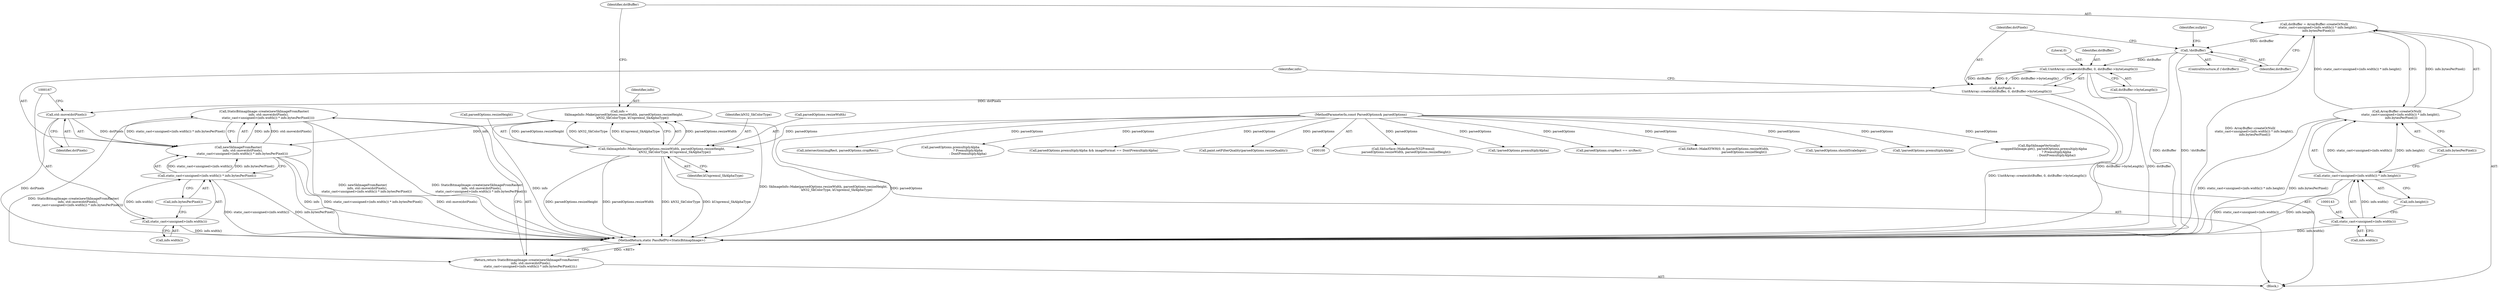 digraph "0_Chrome_d59a4441697f6253e7dc3f7ae5caad6e5fd2c778_1@API" {
"1000160" [label="(Call,StaticBitmapImage::create(newSkImageFromRaster(\n         info, std::move(dstPixels),\n        static_cast<unsigned>(info.width()) * info.bytesPerPixel())))"];
"1000161" [label="(Call,newSkImageFromRaster(\n         info, std::move(dstPixels),\n        static_cast<unsigned>(info.width()) * info.bytesPerPixel()))"];
"1000126" [label="(Call,info =\n         SkImageInfo::Make(parsedOptions.resizeWidth, parsedOptions.resizeHeight,\n                           kN32_SkColorType, kUnpremul_SkAlphaType))"];
"1000128" [label="(Call,SkImageInfo::Make(parsedOptions.resizeWidth, parsedOptions.resizeHeight,\n                           kN32_SkColorType, kUnpremul_SkAlphaType))"];
"1000102" [label="(MethodParameterIn,const ParsedOptions& parsedOptions)"];
"1000163" [label="(Call,std::move(dstPixels))"];
"1000153" [label="(Call,dstPixels =\n         Uint8Array::create(dstBuffer, 0, dstBuffer->byteLength()))"];
"1000155" [label="(Call,Uint8Array::create(dstBuffer, 0, dstBuffer->byteLength()))"];
"1000148" [label="(Call,!dstBuffer)"];
"1000138" [label="(Call,dstBuffer = ArrayBuffer::createOrNull(\n        static_cast<unsigned>(info.width()) * info.height(),\n         info.bytesPerPixel()))"];
"1000140" [label="(Call,ArrayBuffer::createOrNull(\n        static_cast<unsigned>(info.width()) * info.height(),\n         info.bytesPerPixel()))"];
"1000141" [label="(Call,static_cast<unsigned>(info.width()) * info.height())"];
"1000142" [label="(Call,static_cast<unsigned>(info.width()))"];
"1000165" [label="(Call,static_cast<unsigned>(info.width()) * info.bytesPerPixel())"];
"1000166" [label="(Call,static_cast<unsigned>(info.width()))"];
"1000159" [label="(Return,return StaticBitmapImage::create(newSkImageFromRaster(\n         info, std::move(dstPixels),\n        static_cast<unsigned>(info.width()) * info.bytesPerPixel()));)"];
"1000388" [label="(MethodReturn,static PassRefPtr<StaticBitmapImage>)"];
"1000157" [label="(Literal,0)"];
"1000169" [label="(Call,info.bytesPerPixel())"];
"1000160" [label="(Call,StaticBitmapImage::create(newSkImageFromRaster(\n         info, std::move(dstPixels),\n        static_cast<unsigned>(info.width()) * info.bytesPerPixel())))"];
"1000263" [label="(Call,SkSurface::MakeRasterN32Premul(\n      parsedOptions.resizeWidth, parsedOptions.resizeHeight))"];
"1000148" [label="(Call,!dstBuffer)"];
"1000136" [label="(Identifier,kUnpremul_SkAlphaType)"];
"1000166" [label="(Call,static_cast<unsigned>(info.width()))"];
"1000179" [label="(Call,!parsedOptions.premultiplyAlpha)"];
"1000151" [label="(Identifier,nullptr)"];
"1000146" [label="(Call,info.bytesPerPixel())"];
"1000214" [label="(Call,parsedOptions.cropRect == srcRect)"];
"1000338" [label="(Call,SkRect::MakeXYWH(0, 0, parsedOptions.resizeWidth,\n                                          parsedOptions.resizeHeight))"];
"1000219" [label="(Call,!parsedOptions.shouldScaleInput)"];
"1000145" [label="(Call,info.height())"];
"1000165" [label="(Call,static_cast<unsigned>(info.width()) * info.bytesPerPixel())"];
"1000161" [label="(Call,newSkImageFromRaster(\n         info, std::move(dstPixels),\n        static_cast<unsigned>(info.width()) * info.bytesPerPixel()))"];
"1000132" [label="(Call,parsedOptions.resizeHeight)"];
"1000120" [label="(Call,!parsedOptions.premultiplyAlpha)"];
"1000127" [label="(Identifier,info)"];
"1000144" [label="(Call,info.width())"];
"1000142" [label="(Call,static_cast<unsigned>(info.width()))"];
"1000235" [label="(Call,flipSkImageVertically(\n          croppedSkImage.get(), parsedOptions.premultiplyAlpha\n                                    ? PremultiplyAlpha\n                                    : DontPremultiplyAlpha))"];
"1000124" [label="(Block,)"];
"1000164" [label="(Identifier,dstPixels)"];
"1000163" [label="(Call,std::move(dstPixels))"];
"1000112" [label="(Call,intersection(imgRect, parsedOptions.cropRect))"];
"1000159" [label="(Return,return StaticBitmapImage::create(newSkImageFromRaster(\n         info, std::move(dstPixels),\n        static_cast<unsigned>(info.width()) * info.bytesPerPixel()));)"];
"1000147" [label="(ControlStructure,if (!dstBuffer))"];
"1000237" [label="(Call,parsedOptions.premultiplyAlpha\n                                    ? PremultiplyAlpha\n                                    : DontPremultiplyAlpha)"];
"1000156" [label="(Identifier,dstBuffer)"];
"1000244" [label="(Call,parsedOptions.premultiplyAlpha && imageFormat == DontPremultiplyAlpha)"];
"1000140" [label="(Call,ArrayBuffer::createOrNull(\n        static_cast<unsigned>(info.width()) * info.height(),\n         info.bytesPerPixel()))"];
"1000158" [label="(Call,dstBuffer->byteLength())"];
"1000141" [label="(Call,static_cast<unsigned>(info.width()) * info.height())"];
"1000135" [label="(Identifier,kN32_SkColorType)"];
"1000139" [label="(Identifier,dstBuffer)"];
"1000153" [label="(Call,dstPixels =\n         Uint8Array::create(dstBuffer, 0, dstBuffer->byteLength()))"];
"1000168" [label="(Call,info.width())"];
"1000129" [label="(Call,parsedOptions.resizeWidth)"];
"1000155" [label="(Call,Uint8Array::create(dstBuffer, 0, dstBuffer->byteLength()))"];
"1000162" [label="(Identifier,info)"];
"1000149" [label="(Identifier,dstBuffer)"];
"1000126" [label="(Call,info =\n         SkImageInfo::Make(parsedOptions.resizeWidth, parsedOptions.resizeHeight,\n                           kN32_SkColorType, kUnpremul_SkAlphaType))"];
"1000138" [label="(Call,dstBuffer = ArrayBuffer::createOrNull(\n        static_cast<unsigned>(info.width()) * info.height(),\n         info.bytesPerPixel()))"];
"1000154" [label="(Identifier,dstPixels)"];
"1000128" [label="(Call,SkImageInfo::Make(parsedOptions.resizeWidth, parsedOptions.resizeHeight,\n                           kN32_SkColorType, kUnpremul_SkAlphaType))"];
"1000348" [label="(Call,paint.setFilterQuality(parsedOptions.resizeQuality))"];
"1000102" [label="(MethodParameterIn,const ParsedOptions& parsedOptions)"];
"1000160" -> "1000159"  [label="AST: "];
"1000160" -> "1000161"  [label="CFG: "];
"1000161" -> "1000160"  [label="AST: "];
"1000159" -> "1000160"  [label="CFG: "];
"1000160" -> "1000388"  [label="DDG: StaticBitmapImage::create(newSkImageFromRaster(\n         info, std::move(dstPixels),\n        static_cast<unsigned>(info.width()) * info.bytesPerPixel()))"];
"1000160" -> "1000388"  [label="DDG: newSkImageFromRaster(\n         info, std::move(dstPixels),\n        static_cast<unsigned>(info.width()) * info.bytesPerPixel())"];
"1000160" -> "1000159"  [label="DDG: StaticBitmapImage::create(newSkImageFromRaster(\n         info, std::move(dstPixels),\n        static_cast<unsigned>(info.width()) * info.bytesPerPixel()))"];
"1000161" -> "1000160"  [label="DDG: info"];
"1000161" -> "1000160"  [label="DDG: std::move(dstPixels)"];
"1000161" -> "1000160"  [label="DDG: static_cast<unsigned>(info.width()) * info.bytesPerPixel()"];
"1000161" -> "1000165"  [label="CFG: "];
"1000162" -> "1000161"  [label="AST: "];
"1000163" -> "1000161"  [label="AST: "];
"1000165" -> "1000161"  [label="AST: "];
"1000161" -> "1000388"  [label="DDG: std::move(dstPixels)"];
"1000161" -> "1000388"  [label="DDG: info"];
"1000161" -> "1000388"  [label="DDG: static_cast<unsigned>(info.width()) * info.bytesPerPixel()"];
"1000126" -> "1000161"  [label="DDG: info"];
"1000163" -> "1000161"  [label="DDG: dstPixels"];
"1000165" -> "1000161"  [label="DDG: static_cast<unsigned>(info.width())"];
"1000165" -> "1000161"  [label="DDG: info.bytesPerPixel()"];
"1000126" -> "1000124"  [label="AST: "];
"1000126" -> "1000128"  [label="CFG: "];
"1000127" -> "1000126"  [label="AST: "];
"1000128" -> "1000126"  [label="AST: "];
"1000139" -> "1000126"  [label="CFG: "];
"1000126" -> "1000388"  [label="DDG: info"];
"1000126" -> "1000388"  [label="DDG: SkImageInfo::Make(parsedOptions.resizeWidth, parsedOptions.resizeHeight,\n                           kN32_SkColorType, kUnpremul_SkAlphaType)"];
"1000128" -> "1000126"  [label="DDG: parsedOptions.resizeWidth"];
"1000128" -> "1000126"  [label="DDG: parsedOptions.resizeHeight"];
"1000128" -> "1000126"  [label="DDG: kN32_SkColorType"];
"1000128" -> "1000126"  [label="DDG: kUnpremul_SkAlphaType"];
"1000128" -> "1000136"  [label="CFG: "];
"1000129" -> "1000128"  [label="AST: "];
"1000132" -> "1000128"  [label="AST: "];
"1000135" -> "1000128"  [label="AST: "];
"1000136" -> "1000128"  [label="AST: "];
"1000128" -> "1000388"  [label="DDG: parsedOptions.resizeHeight"];
"1000128" -> "1000388"  [label="DDG: parsedOptions.resizeWidth"];
"1000128" -> "1000388"  [label="DDG: kN32_SkColorType"];
"1000128" -> "1000388"  [label="DDG: kUnpremul_SkAlphaType"];
"1000102" -> "1000128"  [label="DDG: parsedOptions"];
"1000102" -> "1000100"  [label="AST: "];
"1000102" -> "1000388"  [label="DDG: parsedOptions"];
"1000102" -> "1000112"  [label="DDG: parsedOptions"];
"1000102" -> "1000120"  [label="DDG: parsedOptions"];
"1000102" -> "1000179"  [label="DDG: parsedOptions"];
"1000102" -> "1000214"  [label="DDG: parsedOptions"];
"1000102" -> "1000219"  [label="DDG: parsedOptions"];
"1000102" -> "1000235"  [label="DDG: parsedOptions"];
"1000102" -> "1000237"  [label="DDG: parsedOptions"];
"1000102" -> "1000244"  [label="DDG: parsedOptions"];
"1000102" -> "1000263"  [label="DDG: parsedOptions"];
"1000102" -> "1000338"  [label="DDG: parsedOptions"];
"1000102" -> "1000348"  [label="DDG: parsedOptions"];
"1000163" -> "1000164"  [label="CFG: "];
"1000164" -> "1000163"  [label="AST: "];
"1000167" -> "1000163"  [label="CFG: "];
"1000163" -> "1000388"  [label="DDG: dstPixels"];
"1000153" -> "1000163"  [label="DDG: dstPixels"];
"1000153" -> "1000124"  [label="AST: "];
"1000153" -> "1000155"  [label="CFG: "];
"1000154" -> "1000153"  [label="AST: "];
"1000155" -> "1000153"  [label="AST: "];
"1000162" -> "1000153"  [label="CFG: "];
"1000153" -> "1000388"  [label="DDG: Uint8Array::create(dstBuffer, 0, dstBuffer->byteLength())"];
"1000155" -> "1000153"  [label="DDG: dstBuffer"];
"1000155" -> "1000153"  [label="DDG: 0"];
"1000155" -> "1000153"  [label="DDG: dstBuffer->byteLength()"];
"1000155" -> "1000158"  [label="CFG: "];
"1000156" -> "1000155"  [label="AST: "];
"1000157" -> "1000155"  [label="AST: "];
"1000158" -> "1000155"  [label="AST: "];
"1000155" -> "1000388"  [label="DDG: dstBuffer->byteLength()"];
"1000155" -> "1000388"  [label="DDG: dstBuffer"];
"1000148" -> "1000155"  [label="DDG: dstBuffer"];
"1000148" -> "1000147"  [label="AST: "];
"1000148" -> "1000149"  [label="CFG: "];
"1000149" -> "1000148"  [label="AST: "];
"1000151" -> "1000148"  [label="CFG: "];
"1000154" -> "1000148"  [label="CFG: "];
"1000148" -> "1000388"  [label="DDG: dstBuffer"];
"1000148" -> "1000388"  [label="DDG: !dstBuffer"];
"1000138" -> "1000148"  [label="DDG: dstBuffer"];
"1000138" -> "1000124"  [label="AST: "];
"1000138" -> "1000140"  [label="CFG: "];
"1000139" -> "1000138"  [label="AST: "];
"1000140" -> "1000138"  [label="AST: "];
"1000149" -> "1000138"  [label="CFG: "];
"1000138" -> "1000388"  [label="DDG: ArrayBuffer::createOrNull(\n        static_cast<unsigned>(info.width()) * info.height(),\n         info.bytesPerPixel())"];
"1000140" -> "1000138"  [label="DDG: static_cast<unsigned>(info.width()) * info.height()"];
"1000140" -> "1000138"  [label="DDG: info.bytesPerPixel()"];
"1000140" -> "1000146"  [label="CFG: "];
"1000141" -> "1000140"  [label="AST: "];
"1000146" -> "1000140"  [label="AST: "];
"1000140" -> "1000388"  [label="DDG: static_cast<unsigned>(info.width()) * info.height()"];
"1000140" -> "1000388"  [label="DDG: info.bytesPerPixel()"];
"1000141" -> "1000140"  [label="DDG: static_cast<unsigned>(info.width())"];
"1000141" -> "1000140"  [label="DDG: info.height()"];
"1000141" -> "1000145"  [label="CFG: "];
"1000142" -> "1000141"  [label="AST: "];
"1000145" -> "1000141"  [label="AST: "];
"1000146" -> "1000141"  [label="CFG: "];
"1000141" -> "1000388"  [label="DDG: static_cast<unsigned>(info.width())"];
"1000141" -> "1000388"  [label="DDG: info.height()"];
"1000142" -> "1000141"  [label="DDG: info.width()"];
"1000142" -> "1000144"  [label="CFG: "];
"1000143" -> "1000142"  [label="AST: "];
"1000144" -> "1000142"  [label="AST: "];
"1000145" -> "1000142"  [label="CFG: "];
"1000142" -> "1000388"  [label="DDG: info.width()"];
"1000165" -> "1000169"  [label="CFG: "];
"1000166" -> "1000165"  [label="AST: "];
"1000169" -> "1000165"  [label="AST: "];
"1000165" -> "1000388"  [label="DDG: info.bytesPerPixel()"];
"1000165" -> "1000388"  [label="DDG: static_cast<unsigned>(info.width())"];
"1000166" -> "1000165"  [label="DDG: info.width()"];
"1000166" -> "1000168"  [label="CFG: "];
"1000167" -> "1000166"  [label="AST: "];
"1000168" -> "1000166"  [label="AST: "];
"1000169" -> "1000166"  [label="CFG: "];
"1000166" -> "1000388"  [label="DDG: info.width()"];
"1000159" -> "1000124"  [label="AST: "];
"1000388" -> "1000159"  [label="CFG: "];
"1000159" -> "1000388"  [label="DDG: <RET>"];
}

